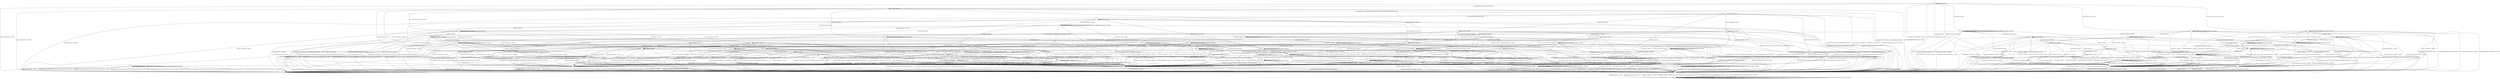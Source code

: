 digraph g {

	s0 [shape="circle" label="s0"];
	s1 [shape="circle" label="s1"];
	s2 [shape="circle" label="s2"];
	s3 [shape="circle" label="s3"];
	s4 [shape="circle" label="s4"];
	s5 [shape="circle" label="s5"];
	s6 [shape="circle" label="s6"];
	s7 [shape="circle" label="s7"];
	s8 [shape="circle" label="s8"];
	s9 [shape="circle" label="s9"];
	s10 [shape="circle" label="s10"];
	s11 [shape="circle" label="s11"];
	s12 [shape="circle" label="s12"];
	s13 [shape="circle" label="s13"];
	s14 [shape="circle" label="s14"];
	s15 [shape="circle" label="s15"];
	s16 [shape="circle" label="s16"];
	s17 [shape="circle" label="s17"];
	s18 [shape="circle" label="s18"];
	s19 [shape="circle" label="s19"];
	s20 [shape="circle" label="s20"];
	s21 [shape="circle" label="s21"];
	s22 [shape="circle" label="s22"];
	s23 [shape="circle" label="s23"];
	s24 [shape="circle" label="s24"];
	s25 [shape="circle" label="s25"];
	s26 [shape="circle" label="s26"];
	s27 [shape="circle" label="s27"];
	s28 [shape="circle" label="s28"];
	s29 [shape="circle" label="s29"];
	s30 [shape="circle" label="s30"];
	s31 [shape="circle" label="s31"];
	s32 [shape="circle" label="s32"];
	s33 [shape="circle" label="s33"];
	s34 [shape="circle" label="s34"];
	s35 [shape="circle" label="s35"];
	s36 [shape="circle" label="s36"];
	s37 [shape="circle" label="s37"];
	s38 [shape="circle" label="s38"];
	s39 [shape="circle" label="s39"];
	s40 [shape="circle" label="s40"];
	s41 [shape="circle" label="s41"];
	s42 [shape="circle" label="s42"];
	s43 [shape="circle" label="s43"];
	s44 [shape="circle" label="s44"];
	s45 [shape="circle" label="s45"];
	s46 [shape="circle" label="s46"];
	s47 [shape="circle" label="s47"];
	s48 [shape="circle" label="s48"];
	s49 [shape="circle" label="s49"];
	s50 [shape="circle" label="s50"];
	s51 [shape="circle" label="s51"];
	s52 [shape="circle" label="s52"];
	s53 [shape="circle" label="s53"];
	s54 [shape="circle" label="s54"];
	s55 [shape="circle" label="s55"];
	s56 [shape="circle" label="s56"];
	s57 [shape="circle" label="s57"];
	s58 [shape="circle" label="s58"];
	s59 [shape="circle" label="s59"];
	s60 [shape="circle" label="s60"];
	s61 [shape="circle" label="s61"];
	s62 [shape="circle" label="s62"];
	s63 [shape="circle" label="s63"];
	s64 [shape="circle" label="s64"];
	s65 [shape="circle" label="s65"];
	s0 -> s1 [label="RSA_CLIENT_HELLO / HELLO_VERIFY_REQUEST"];
	s0 -> s24 [label="RSA_CLIENT_KEY_EXCHANGE / TIMEOUT"];
	s0 -> s12 [label="CHANGE_CIPHER_SPEC / TIMEOUT"];
	s0 -> s20 [label="FINISHED / TIMEOUT"];
	s0 -> s0 [label="APPLICATION / TIMEOUT"];
	s0 -> s13 [label="CERTIFICATE / TIMEOUT"];
	s0 -> s22 [label="EMPTY_CERTIFICATE / TIMEOUT"];
	s0 -> s20 [label="CERTIFICATE_VERIFY / TIMEOUT"];
	s0 -> s3 [label="Alert(WARNING,CLOSE_NOTIFY) / TIMEOUT"];
	s0 -> s3 [label="Alert(FATAL,UNEXPECTED_MESSAGE) / TIMEOUT"];
	s1 -> s2 [label="RSA_CLIENT_HELLO / SERVER_HELLO,CERTIFICATE,CERTIFICATE_REQUEST,SERVER_HELLO_DONE"];
	s1 -> s16 [label="RSA_CLIENT_KEY_EXCHANGE / TIMEOUT"];
	s1 -> s12 [label="CHANGE_CIPHER_SPEC / TIMEOUT"];
	s1 -> s8 [label="FINISHED / TIMEOUT"];
	s1 -> s1 [label="APPLICATION / TIMEOUT"];
	s1 -> s23 [label="CERTIFICATE / TIMEOUT"];
	s1 -> s5 [label="EMPTY_CERTIFICATE / TIMEOUT"];
	s1 -> s8 [label="CERTIFICATE_VERIFY / TIMEOUT"];
	s1 -> s3 [label="Alert(WARNING,CLOSE_NOTIFY) / Alert(WARNING,CLOSE_NOTIFY)"];
	s1 -> s3 [label="Alert(FATAL,UNEXPECTED_MESSAGE) / TIMEOUT"];
	s2 -> s3 [label="RSA_CLIENT_HELLO / Alert(FATAL,UNEXPECTED_MESSAGE)"];
	s2 -> s17 [label="RSA_CLIENT_KEY_EXCHANGE / TIMEOUT"];
	s2 -> s12 [label="CHANGE_CIPHER_SPEC / TIMEOUT"];
	s2 -> s8 [label="FINISHED / TIMEOUT"];
	s2 -> s2 [label="APPLICATION / TIMEOUT"];
	s2 -> s25 [label="CERTIFICATE / TIMEOUT"];
	s2 -> s9 [label="EMPTY_CERTIFICATE / TIMEOUT"];
	s2 -> s8 [label="CERTIFICATE_VERIFY / TIMEOUT"];
	s2 -> s3 [label="Alert(WARNING,CLOSE_NOTIFY) / Alert(WARNING,CLOSE_NOTIFY)"];
	s2 -> s3 [label="Alert(FATAL,UNEXPECTED_MESSAGE) / TIMEOUT"];
	s3 -> s4 [label="RSA_CLIENT_HELLO / TIMEOUT"];
	s3 -> s4 [label="RSA_CLIENT_KEY_EXCHANGE / TIMEOUT"];
	s3 -> s4 [label="CHANGE_CIPHER_SPEC / TIMEOUT"];
	s3 -> s4 [label="FINISHED / TIMEOUT"];
	s3 -> s4 [label="APPLICATION / TIMEOUT"];
	s3 -> s4 [label="CERTIFICATE / TIMEOUT"];
	s3 -> s4 [label="EMPTY_CERTIFICATE / TIMEOUT"];
	s3 -> s4 [label="CERTIFICATE_VERIFY / TIMEOUT"];
	s3 -> s4 [label="Alert(WARNING,CLOSE_NOTIFY) / TIMEOUT"];
	s3 -> s4 [label="Alert(FATAL,UNEXPECTED_MESSAGE) / TIMEOUT"];
	s4 -> s4 [label="RSA_CLIENT_HELLO / SOCKET_CLOSED"];
	s4 -> s4 [label="RSA_CLIENT_KEY_EXCHANGE / SOCKET_CLOSED"];
	s4 -> s4 [label="CHANGE_CIPHER_SPEC / SOCKET_CLOSED"];
	s4 -> s4 [label="FINISHED / SOCKET_CLOSED"];
	s4 -> s4 [label="APPLICATION / SOCKET_CLOSED"];
	s4 -> s4 [label="CERTIFICATE / SOCKET_CLOSED"];
	s4 -> s4 [label="EMPTY_CERTIFICATE / SOCKET_CLOSED"];
	s4 -> s4 [label="CERTIFICATE_VERIFY / SOCKET_CLOSED"];
	s4 -> s4 [label="Alert(WARNING,CLOSE_NOTIFY) / SOCKET_CLOSED"];
	s4 -> s4 [label="Alert(FATAL,UNEXPECTED_MESSAGE) / SOCKET_CLOSED"];
	s5 -> s5 [label="RSA_CLIENT_HELLO / TIMEOUT"];
	s5 -> s34 [label="RSA_CLIENT_KEY_EXCHANGE / TIMEOUT"];
	s5 -> s6 [label="CHANGE_CIPHER_SPEC / TIMEOUT"];
	s5 -> s53 [label="FINISHED / TIMEOUT"];
	s5 -> s5 [label="APPLICATION / TIMEOUT"];
	s5 -> s8 [label="CERTIFICATE / TIMEOUT"];
	s5 -> s8 [label="EMPTY_CERTIFICATE / TIMEOUT"];
	s5 -> s7 [label="CERTIFICATE_VERIFY / TIMEOUT"];
	s5 -> s3 [label="Alert(WARNING,CLOSE_NOTIFY) / Alert(WARNING,CLOSE_NOTIFY)"];
	s5 -> s3 [label="Alert(FATAL,UNEXPECTED_MESSAGE) / TIMEOUT"];
	s6 -> s3 [label="RSA_CLIENT_HELLO / Alert(FATAL,UNEXPECTED_MESSAGE)"];
	s6 -> s3 [label="RSA_CLIENT_KEY_EXCHANGE / Alert(FATAL,UNEXPECTED_MESSAGE)"];
	s6 -> s12 [label="CHANGE_CIPHER_SPEC / TIMEOUT"];
	s6 -> s3 [label="FINISHED / Alert(FATAL,UNEXPECTED_MESSAGE)"];
	s6 -> s6 [label="APPLICATION / TIMEOUT"];
	s6 -> s3 [label="CERTIFICATE / Alert(FATAL,UNEXPECTED_MESSAGE)"];
	s6 -> s3 [label="EMPTY_CERTIFICATE / Alert(FATAL,UNEXPECTED_MESSAGE)"];
	s6 -> s3 [label="CERTIFICATE_VERIFY / Alert(FATAL,UNEXPECTED_MESSAGE)"];
	s6 -> s6 [label="Alert(WARNING,CLOSE_NOTIFY) / TIMEOUT"];
	s6 -> s6 [label="Alert(FATAL,UNEXPECTED_MESSAGE) / TIMEOUT"];
	s7 -> s7 [label="RSA_CLIENT_HELLO / TIMEOUT"];
	s7 -> s33 [label="RSA_CLIENT_KEY_EXCHANGE / TIMEOUT"];
	s7 -> s6 [label="CHANGE_CIPHER_SPEC / TIMEOUT"];
	s7 -> s43 [label="FINISHED / TIMEOUT"];
	s7 -> s7 [label="APPLICATION / TIMEOUT"];
	s7 -> s8 [label="CERTIFICATE / TIMEOUT"];
	s7 -> s8 [label="EMPTY_CERTIFICATE / TIMEOUT"];
	s7 -> s8 [label="CERTIFICATE_VERIFY / TIMEOUT"];
	s7 -> s3 [label="Alert(WARNING,CLOSE_NOTIFY) / Alert(WARNING,CLOSE_NOTIFY)"];
	s7 -> s3 [label="Alert(FATAL,UNEXPECTED_MESSAGE) / TIMEOUT"];
	s8 -> s8 [label="RSA_CLIENT_HELLO / TIMEOUT"];
	s8 -> s8 [label="RSA_CLIENT_KEY_EXCHANGE / TIMEOUT"];
	s8 -> s12 [label="CHANGE_CIPHER_SPEC / TIMEOUT"];
	s8 -> s8 [label="FINISHED / TIMEOUT"];
	s8 -> s8 [label="APPLICATION / TIMEOUT"];
	s8 -> s8 [label="CERTIFICATE / TIMEOUT"];
	s8 -> s8 [label="EMPTY_CERTIFICATE / TIMEOUT"];
	s8 -> s8 [label="CERTIFICATE_VERIFY / TIMEOUT"];
	s8 -> s3 [label="Alert(WARNING,CLOSE_NOTIFY) / Alert(WARNING,CLOSE_NOTIFY)"];
	s8 -> s3 [label="Alert(FATAL,UNEXPECTED_MESSAGE) / TIMEOUT"];
	s9 -> s5 [label="RSA_CLIENT_HELLO / TIMEOUT"];
	s9 -> s54 [label="RSA_CLIENT_KEY_EXCHANGE / TIMEOUT"];
	s9 -> s6 [label="CHANGE_CIPHER_SPEC / TIMEOUT"];
	s9 -> s53 [label="FINISHED / TIMEOUT"];
	s9 -> s9 [label="APPLICATION / TIMEOUT"];
	s9 -> s8 [label="CERTIFICATE / TIMEOUT"];
	s9 -> s8 [label="EMPTY_CERTIFICATE / TIMEOUT"];
	s9 -> s10 [label="CERTIFICATE_VERIFY / TIMEOUT"];
	s9 -> s3 [label="Alert(WARNING,CLOSE_NOTIFY) / Alert(WARNING,CLOSE_NOTIFY)"];
	s9 -> s3 [label="Alert(FATAL,UNEXPECTED_MESSAGE) / TIMEOUT"];
	s10 -> s10 [label="RSA_CLIENT_HELLO / TIMEOUT"];
	s10 -> s41 [label="RSA_CLIENT_KEY_EXCHANGE / TIMEOUT"];
	s10 -> s11 [label="CHANGE_CIPHER_SPEC / TIMEOUT"];
	s10 -> s10 [label="FINISHED / TIMEOUT"];
	s10 -> s10 [label="APPLICATION / TIMEOUT"];
	s10 -> s8 [label="CERTIFICATE / TIMEOUT"];
	s10 -> s8 [label="EMPTY_CERTIFICATE / TIMEOUT"];
	s10 -> s8 [label="CERTIFICATE_VERIFY / TIMEOUT"];
	s10 -> s3 [label="Alert(WARNING,CLOSE_NOTIFY) / Alert(WARNING,CLOSE_NOTIFY)"];
	s10 -> s3 [label="Alert(FATAL,UNEXPECTED_MESSAGE) / TIMEOUT"];
	s11 -> s3 [label="RSA_CLIENT_HELLO / Alert(FATAL,HANDSHAKE_FAILURE)"];
	s11 -> s3 [label="RSA_CLIENT_KEY_EXCHANGE / Alert(FATAL,HANDSHAKE_FAILURE)"];
	s11 -> s12 [label="CHANGE_CIPHER_SPEC / TIMEOUT"];
	s11 -> s3 [label="FINISHED / Alert(FATAL,HANDSHAKE_FAILURE)"];
	s11 -> s11 [label="APPLICATION / TIMEOUT"];
	s11 -> s3 [label="CERTIFICATE / Alert(FATAL,HANDSHAKE_FAILURE)"];
	s11 -> s3 [label="EMPTY_CERTIFICATE / Alert(FATAL,HANDSHAKE_FAILURE)"];
	s11 -> s3 [label="CERTIFICATE_VERIFY / Alert(FATAL,HANDSHAKE_FAILURE)"];
	s11 -> s11 [label="Alert(WARNING,CLOSE_NOTIFY) / TIMEOUT"];
	s11 -> s11 [label="Alert(FATAL,UNEXPECTED_MESSAGE) / TIMEOUT"];
	s12 -> s12 [label="RSA_CLIENT_HELLO / TIMEOUT"];
	s12 -> s12 [label="RSA_CLIENT_KEY_EXCHANGE / TIMEOUT"];
	s12 -> s12 [label="CHANGE_CIPHER_SPEC / TIMEOUT"];
	s12 -> s12 [label="FINISHED / TIMEOUT"];
	s12 -> s12 [label="APPLICATION / TIMEOUT"];
	s12 -> s12 [label="CERTIFICATE / TIMEOUT"];
	s12 -> s12 [label="EMPTY_CERTIFICATE / TIMEOUT"];
	s12 -> s12 [label="CERTIFICATE_VERIFY / TIMEOUT"];
	s12 -> s12 [label="Alert(WARNING,CLOSE_NOTIFY) / TIMEOUT"];
	s12 -> s12 [label="Alert(FATAL,UNEXPECTED_MESSAGE) / TIMEOUT"];
	s13 -> s13 [label="RSA_CLIENT_HELLO / TIMEOUT"];
	s13 -> s13 [label="RSA_CLIENT_KEY_EXCHANGE / TIMEOUT"];
	s13 -> s12 [label="CHANGE_CIPHER_SPEC / TIMEOUT"];
	s13 -> s13 [label="FINISHED / TIMEOUT"];
	s13 -> s13 [label="APPLICATION / TIMEOUT"];
	s13 -> s20 [label="CERTIFICATE / TIMEOUT"];
	s13 -> s20 [label="EMPTY_CERTIFICATE / TIMEOUT"];
	s13 -> s14 [label="CERTIFICATE_VERIFY / TIMEOUT"];
	s13 -> s3 [label="Alert(WARNING,CLOSE_NOTIFY) / TIMEOUT"];
	s13 -> s3 [label="Alert(FATAL,UNEXPECTED_MESSAGE) / TIMEOUT"];
	s14 -> s38 [label="RSA_CLIENT_HELLO / TIMEOUT"];
	s14 -> s37 [label="RSA_CLIENT_KEY_EXCHANGE / TIMEOUT"];
	s14 -> s15 [label="CHANGE_CIPHER_SPEC / TIMEOUT"];
	s14 -> s48 [label="FINISHED / TIMEOUT"];
	s14 -> s14 [label="APPLICATION / TIMEOUT"];
	s14 -> s20 [label="CERTIFICATE / TIMEOUT"];
	s14 -> s20 [label="EMPTY_CERTIFICATE / TIMEOUT"];
	s14 -> s20 [label="CERTIFICATE_VERIFY / TIMEOUT"];
	s14 -> s3 [label="Alert(WARNING,CLOSE_NOTIFY) / TIMEOUT"];
	s14 -> s3 [label="Alert(FATAL,UNEXPECTED_MESSAGE) / TIMEOUT"];
	s15 -> s3 [label="RSA_CLIENT_HELLO / TIMEOUT"];
	s15 -> s3 [label="RSA_CLIENT_KEY_EXCHANGE / TIMEOUT"];
	s15 -> s12 [label="CHANGE_CIPHER_SPEC / TIMEOUT"];
	s15 -> s3 [label="FINISHED / TIMEOUT"];
	s15 -> s15 [label="APPLICATION / TIMEOUT"];
	s15 -> s3 [label="CERTIFICATE / TIMEOUT"];
	s15 -> s3 [label="EMPTY_CERTIFICATE / TIMEOUT"];
	s15 -> s3 [label="CERTIFICATE_VERIFY / TIMEOUT"];
	s15 -> s15 [label="Alert(WARNING,CLOSE_NOTIFY) / TIMEOUT"];
	s15 -> s15 [label="Alert(FATAL,UNEXPECTED_MESSAGE) / TIMEOUT"];
	s16 -> s16 [label="RSA_CLIENT_HELLO / TIMEOUT"];
	s16 -> s8 [label="RSA_CLIENT_KEY_EXCHANGE / TIMEOUT"];
	s16 -> s6 [label="CHANGE_CIPHER_SPEC / TIMEOUT"];
	s16 -> s40 [label="FINISHED / TIMEOUT"];
	s16 -> s16 [label="APPLICATION / TIMEOUT"];
	s16 -> s34 [label="CERTIFICATE / TIMEOUT"];
	s16 -> s34 [label="EMPTY_CERTIFICATE / TIMEOUT"];
	s16 -> s36 [label="CERTIFICATE_VERIFY / TIMEOUT"];
	s16 -> s3 [label="Alert(WARNING,CLOSE_NOTIFY) / Alert(WARNING,CLOSE_NOTIFY)"];
	s16 -> s3 [label="Alert(FATAL,UNEXPECTED_MESSAGE) / TIMEOUT"];
	s17 -> s16 [label="RSA_CLIENT_HELLO / TIMEOUT"];
	s17 -> s8 [label="RSA_CLIENT_KEY_EXCHANGE / TIMEOUT"];
	s17 -> s18 [label="CHANGE_CIPHER_SPEC / TIMEOUT"];
	s17 -> s40 [label="FINISHED / TIMEOUT"];
	s17 -> s17 [label="APPLICATION / TIMEOUT"];
	s17 -> s50 [label="CERTIFICATE / TIMEOUT"];
	s17 -> s54 [label="EMPTY_CERTIFICATE / TIMEOUT"];
	s17 -> s21 [label="CERTIFICATE_VERIFY / TIMEOUT"];
	s17 -> s3 [label="Alert(WARNING,CLOSE_NOTIFY) / Alert(WARNING,CLOSE_NOTIFY)"];
	s17 -> s3 [label="Alert(FATAL,UNEXPECTED_MESSAGE) / TIMEOUT"];
	s18 -> s16 [label="RSA_CLIENT_HELLO / TIMEOUT"];
	s18 -> s8 [label="RSA_CLIENT_KEY_EXCHANGE / TIMEOUT"];
	s18 -> s12 [label="CHANGE_CIPHER_SPEC / TIMEOUT"];
	s18 -> s19 [label="FINISHED / CHANGE_CIPHER_SPEC,FINISHED,CHANGE_CIPHER_SPEC,FINISHED"];
	s18 -> s18 [label="APPLICATION / TIMEOUT"];
	s18 -> s59 [label="CERTIFICATE / TIMEOUT"];
	s18 -> s30 [label="EMPTY_CERTIFICATE / TIMEOUT"];
	s18 -> s21 [label="CERTIFICATE_VERIFY / TIMEOUT"];
	s18 -> s18 [label="Alert(WARNING,CLOSE_NOTIFY) / TIMEOUT"];
	s18 -> s18 [label="Alert(FATAL,UNEXPECTED_MESSAGE) / TIMEOUT"];
	s19 -> s19 [label="RSA_CLIENT_HELLO / TIMEOUT"];
	s19 -> s19 [label="RSA_CLIENT_KEY_EXCHANGE / TIMEOUT"];
	s19 -> s12 [label="CHANGE_CIPHER_SPEC / TIMEOUT"];
	s19 -> s19 [label="FINISHED / TIMEOUT"];
	s19 -> s3 [label="APPLICATION / APPLICATION"];
	s19 -> s19 [label="CERTIFICATE / TIMEOUT"];
	s19 -> s19 [label="EMPTY_CERTIFICATE / TIMEOUT"];
	s19 -> s19 [label="CERTIFICATE_VERIFY / TIMEOUT"];
	s19 -> s3 [label="Alert(WARNING,CLOSE_NOTIFY) / TIMEOUT"];
	s19 -> s3 [label="Alert(FATAL,UNEXPECTED_MESSAGE) / TIMEOUT"];
	s20 -> s20 [label="RSA_CLIENT_HELLO / TIMEOUT"];
	s20 -> s20 [label="RSA_CLIENT_KEY_EXCHANGE / TIMEOUT"];
	s20 -> s12 [label="CHANGE_CIPHER_SPEC / TIMEOUT"];
	s20 -> s20 [label="FINISHED / TIMEOUT"];
	s20 -> s20 [label="APPLICATION / TIMEOUT"];
	s20 -> s20 [label="CERTIFICATE / TIMEOUT"];
	s20 -> s20 [label="EMPTY_CERTIFICATE / TIMEOUT"];
	s20 -> s20 [label="CERTIFICATE_VERIFY / TIMEOUT"];
	s20 -> s3 [label="Alert(WARNING,CLOSE_NOTIFY) / TIMEOUT"];
	s20 -> s3 [label="Alert(FATAL,UNEXPECTED_MESSAGE) / TIMEOUT"];
	s21 -> s21 [label="RSA_CLIENT_HELLO / TIMEOUT"];
	s21 -> s8 [label="RSA_CLIENT_KEY_EXCHANGE / TIMEOUT"];
	s21 -> s11 [label="CHANGE_CIPHER_SPEC / TIMEOUT"];
	s21 -> s39 [label="FINISHED / TIMEOUT"];
	s21 -> s21 [label="APPLICATION / TIMEOUT"];
	s21 -> s41 [label="CERTIFICATE / TIMEOUT"];
	s21 -> s41 [label="EMPTY_CERTIFICATE / TIMEOUT"];
	s21 -> s8 [label="CERTIFICATE_VERIFY / TIMEOUT"];
	s21 -> s3 [label="Alert(WARNING,CLOSE_NOTIFY) / Alert(WARNING,CLOSE_NOTIFY)"];
	s21 -> s3 [label="Alert(FATAL,UNEXPECTED_MESSAGE) / TIMEOUT"];
	s22 -> s22 [label="RSA_CLIENT_HELLO / TIMEOUT"];
	s22 -> s29 [label="RSA_CLIENT_KEY_EXCHANGE / TIMEOUT"];
	s22 -> s15 [label="CHANGE_CIPHER_SPEC / TIMEOUT"];
	s22 -> s44 [label="FINISHED / TIMEOUT"];
	s22 -> s22 [label="APPLICATION / TIMEOUT"];
	s22 -> s20 [label="CERTIFICATE / TIMEOUT"];
	s22 -> s20 [label="EMPTY_CERTIFICATE / TIMEOUT"];
	s22 -> s14 [label="CERTIFICATE_VERIFY / TIMEOUT"];
	s22 -> s3 [label="Alert(WARNING,CLOSE_NOTIFY) / TIMEOUT"];
	s22 -> s3 [label="Alert(FATAL,UNEXPECTED_MESSAGE) / TIMEOUT"];
	s23 -> s23 [label="RSA_CLIENT_HELLO / TIMEOUT"];
	s23 -> s28 [label="RSA_CLIENT_KEY_EXCHANGE / TIMEOUT"];
	s23 -> s12 [label="CHANGE_CIPHER_SPEC / TIMEOUT"];
	s23 -> s55 [label="FINISHED / TIMEOUT"];
	s23 -> s23 [label="APPLICATION / TIMEOUT"];
	s23 -> s8 [label="CERTIFICATE / TIMEOUT"];
	s23 -> s8 [label="EMPTY_CERTIFICATE / TIMEOUT"];
	s23 -> s7 [label="CERTIFICATE_VERIFY / TIMEOUT"];
	s23 -> s3 [label="Alert(WARNING,CLOSE_NOTIFY) / Alert(WARNING,CLOSE_NOTIFY)"];
	s23 -> s3 [label="Alert(FATAL,UNEXPECTED_MESSAGE) / TIMEOUT"];
	s24 -> s24 [label="RSA_CLIENT_HELLO / TIMEOUT"];
	s24 -> s20 [label="RSA_CLIENT_KEY_EXCHANGE / TIMEOUT"];
	s24 -> s15 [label="CHANGE_CIPHER_SPEC / TIMEOUT"];
	s24 -> s42 [label="FINISHED / TIMEOUT"];
	s24 -> s24 [label="APPLICATION / TIMEOUT"];
	s24 -> s29 [label="CERTIFICATE / TIMEOUT"];
	s24 -> s29 [label="EMPTY_CERTIFICATE / TIMEOUT"];
	s24 -> s27 [label="CERTIFICATE_VERIFY / TIMEOUT"];
	s24 -> s3 [label="Alert(WARNING,CLOSE_NOTIFY) / TIMEOUT"];
	s24 -> s3 [label="Alert(FATAL,UNEXPECTED_MESSAGE) / TIMEOUT"];
	s25 -> s23 [label="RSA_CLIENT_HELLO / TIMEOUT"];
	s25 -> s26 [label="RSA_CLIENT_KEY_EXCHANGE / TIMEOUT"];
	s25 -> s12 [label="CHANGE_CIPHER_SPEC / TIMEOUT"];
	s25 -> s55 [label="FINISHED / TIMEOUT"];
	s25 -> s25 [label="APPLICATION / TIMEOUT"];
	s25 -> s8 [label="CERTIFICATE / TIMEOUT"];
	s25 -> s8 [label="EMPTY_CERTIFICATE / TIMEOUT"];
	s25 -> s45 [label="CERTIFICATE_VERIFY / TIMEOUT"];
	s25 -> s3 [label="Alert(WARNING,CLOSE_NOTIFY) / Alert(WARNING,CLOSE_NOTIFY)"];
	s25 -> s3 [label="Alert(FATAL,UNEXPECTED_MESSAGE) / TIMEOUT"];
	s26 -> s28 [label="RSA_CLIENT_HELLO / TIMEOUT"];
	s26 -> s8 [label="RSA_CLIENT_KEY_EXCHANGE / TIMEOUT"];
	s26 -> s12 [label="CHANGE_CIPHER_SPEC / TIMEOUT"];
	s26 -> s52 [label="FINISHED / TIMEOUT"];
	s26 -> s26 [label="APPLICATION / TIMEOUT"];
	s26 -> s8 [label="CERTIFICATE / TIMEOUT"];
	s26 -> s8 [label="EMPTY_CERTIFICATE / TIMEOUT"];
	s26 -> s46 [label="CERTIFICATE_VERIFY / TIMEOUT"];
	s26 -> s3 [label="Alert(WARNING,CLOSE_NOTIFY) / Alert(WARNING,CLOSE_NOTIFY)"];
	s26 -> s3 [label="Alert(FATAL,UNEXPECTED_MESSAGE) / TIMEOUT"];
	s27 -> s27 [label="RSA_CLIENT_HELLO / TIMEOUT"];
	s27 -> s20 [label="RSA_CLIENT_KEY_EXCHANGE / TIMEOUT"];
	s27 -> s15 [label="CHANGE_CIPHER_SPEC / TIMEOUT"];
	s27 -> s35 [label="FINISHED / TIMEOUT"];
	s27 -> s27 [label="APPLICATION / TIMEOUT"];
	s27 -> s37 [label="CERTIFICATE / TIMEOUT"];
	s27 -> s37 [label="EMPTY_CERTIFICATE / TIMEOUT"];
	s27 -> s20 [label="CERTIFICATE_VERIFY / TIMEOUT"];
	s27 -> s3 [label="Alert(WARNING,CLOSE_NOTIFY) / TIMEOUT"];
	s27 -> s3 [label="Alert(FATAL,UNEXPECTED_MESSAGE) / TIMEOUT"];
	s28 -> s28 [label="RSA_CLIENT_HELLO / TIMEOUT"];
	s28 -> s8 [label="RSA_CLIENT_KEY_EXCHANGE / TIMEOUT"];
	s28 -> s12 [label="CHANGE_CIPHER_SPEC / TIMEOUT"];
	s28 -> s52 [label="FINISHED / TIMEOUT"];
	s28 -> s28 [label="APPLICATION / TIMEOUT"];
	s28 -> s8 [label="CERTIFICATE / TIMEOUT"];
	s28 -> s8 [label="EMPTY_CERTIFICATE / TIMEOUT"];
	s28 -> s33 [label="CERTIFICATE_VERIFY / TIMEOUT"];
	s28 -> s3 [label="Alert(WARNING,CLOSE_NOTIFY) / Alert(WARNING,CLOSE_NOTIFY)"];
	s28 -> s3 [label="Alert(FATAL,UNEXPECTED_MESSAGE) / TIMEOUT"];
	s29 -> s29 [label="RSA_CLIENT_HELLO / TIMEOUT"];
	s29 -> s20 [label="RSA_CLIENT_KEY_EXCHANGE / TIMEOUT"];
	s29 -> s15 [label="CHANGE_CIPHER_SPEC / TIMEOUT"];
	s29 -> s29 [label="FINISHED / TIMEOUT"];
	s29 -> s29 [label="APPLICATION / TIMEOUT"];
	s29 -> s20 [label="CERTIFICATE / TIMEOUT"];
	s29 -> s20 [label="EMPTY_CERTIFICATE / TIMEOUT"];
	s29 -> s37 [label="CERTIFICATE_VERIFY / TIMEOUT"];
	s29 -> s3 [label="Alert(WARNING,CLOSE_NOTIFY) / TIMEOUT"];
	s29 -> s3 [label="Alert(FATAL,UNEXPECTED_MESSAGE) / TIMEOUT"];
	s30 -> s60 [label="RSA_CLIENT_HELLO / TIMEOUT"];
	s30 -> s8 [label="RSA_CLIENT_KEY_EXCHANGE / TIMEOUT"];
	s30 -> s6 [label="CHANGE_CIPHER_SPEC / TIMEOUT"];
	s30 -> s31 [label="FINISHED / TIMEOUT"];
	s30 -> s8 [label="APPLICATION / TIMEOUT"];
	s30 -> s8 [label="CERTIFICATE / TIMEOUT"];
	s30 -> s8 [label="EMPTY_CERTIFICATE / TIMEOUT"];
	s30 -> s41 [label="CERTIFICATE_VERIFY / TIMEOUT"];
	s30 -> s3 [label="Alert(WARNING,CLOSE_NOTIFY) / Alert(WARNING,CLOSE_NOTIFY)"];
	s30 -> s3 [label="Alert(FATAL,UNEXPECTED_MESSAGE) / TIMEOUT"];
	s31 -> s31 [label="RSA_CLIENT_HELLO / TIMEOUT"];
	s31 -> s8 [label="RSA_CLIENT_KEY_EXCHANGE / TIMEOUT"];
	s31 -> s32 [label="CHANGE_CIPHER_SPEC / TIMEOUT"];
	s31 -> s8 [label="FINISHED / TIMEOUT"];
	s31 -> s8 [label="APPLICATION / TIMEOUT"];
	s31 -> s8 [label="CERTIFICATE / TIMEOUT"];
	s31 -> s8 [label="EMPTY_CERTIFICATE / TIMEOUT"];
	s31 -> s31 [label="CERTIFICATE_VERIFY / TIMEOUT"];
	s31 -> s3 [label="Alert(WARNING,CLOSE_NOTIFY) / Alert(WARNING,CLOSE_NOTIFY)"];
	s31 -> s3 [label="Alert(FATAL,UNEXPECTED_MESSAGE) / TIMEOUT"];
	s32 -> s12 [label="RSA_CLIENT_HELLO / CHANGE_CIPHER_SPEC,FINISHED,CHANGE_CIPHER_SPEC,FINISHED"];
	s32 -> s12 [label="RSA_CLIENT_KEY_EXCHANGE / CHANGE_CIPHER_SPEC,UNKNOWN_MESSAGE,CHANGE_CIPHER_SPEC,UNKNOWN_MESSAGE"];
	s32 -> s12 [label="CHANGE_CIPHER_SPEC / TIMEOUT"];
	s32 -> s12 [label="FINISHED / CHANGE_CIPHER_SPEC,FINISHED,CHANGE_CIPHER_SPEC,FINISHED"];
	s32 -> s32 [label="APPLICATION / TIMEOUT"];
	s32 -> s12 [label="CERTIFICATE / CHANGE_CIPHER_SPEC,FINISHED,CHANGE_CIPHER_SPEC,FINISHED"];
	s32 -> s12 [label="EMPTY_CERTIFICATE / CHANGE_CIPHER_SPEC,FINISHED,CHANGE_CIPHER_SPEC,FINISHED"];
	s32 -> s12 [label="CERTIFICATE_VERIFY / CHANGE_CIPHER_SPEC,FINISHED,CHANGE_CIPHER_SPEC,FINISHED"];
	s32 -> s32 [label="Alert(WARNING,CLOSE_NOTIFY) / TIMEOUT"];
	s32 -> s32 [label="Alert(FATAL,UNEXPECTED_MESSAGE) / TIMEOUT"];
	s33 -> s49 [label="RSA_CLIENT_HELLO / TIMEOUT"];
	s33 -> s8 [label="RSA_CLIENT_KEY_EXCHANGE / TIMEOUT"];
	s33 -> s6 [label="CHANGE_CIPHER_SPEC / TIMEOUT"];
	s33 -> s62 [label="FINISHED / TIMEOUT"];
	s33 -> s33 [label="APPLICATION / TIMEOUT"];
	s33 -> s8 [label="CERTIFICATE / TIMEOUT"];
	s33 -> s8 [label="EMPTY_CERTIFICATE / TIMEOUT"];
	s33 -> s8 [label="CERTIFICATE_VERIFY / TIMEOUT"];
	s33 -> s3 [label="Alert(WARNING,CLOSE_NOTIFY) / Alert(WARNING,CLOSE_NOTIFY)"];
	s33 -> s3 [label="Alert(FATAL,UNEXPECTED_MESSAGE) / TIMEOUT"];
	s34 -> s61 [label="RSA_CLIENT_HELLO / TIMEOUT"];
	s34 -> s8 [label="RSA_CLIENT_KEY_EXCHANGE / TIMEOUT"];
	s34 -> s6 [label="CHANGE_CIPHER_SPEC / TIMEOUT"];
	s34 -> s58 [label="FINISHED / TIMEOUT"];
	s34 -> s34 [label="APPLICATION / TIMEOUT"];
	s34 -> s8 [label="CERTIFICATE / TIMEOUT"];
	s34 -> s8 [label="EMPTY_CERTIFICATE / TIMEOUT"];
	s34 -> s33 [label="CERTIFICATE_VERIFY / TIMEOUT"];
	s34 -> s3 [label="Alert(WARNING,CLOSE_NOTIFY) / Alert(WARNING,CLOSE_NOTIFY)"];
	s34 -> s3 [label="Alert(FATAL,UNEXPECTED_MESSAGE) / TIMEOUT"];
	s35 -> s64 [label="RSA_CLIENT_HELLO / TIMEOUT"];
	s35 -> s20 [label="RSA_CLIENT_KEY_EXCHANGE / TIMEOUT"];
	s35 -> s15 [label="CHANGE_CIPHER_SPEC / TIMEOUT"];
	s35 -> s20 [label="FINISHED / TIMEOUT"];
	s35 -> s35 [label="APPLICATION / TIMEOUT"];
	s35 -> s35 [label="CERTIFICATE / TIMEOUT"];
	s35 -> s35 [label="EMPTY_CERTIFICATE / TIMEOUT"];
	s35 -> s20 [label="CERTIFICATE_VERIFY / TIMEOUT"];
	s35 -> s3 [label="Alert(WARNING,CLOSE_NOTIFY) / TIMEOUT"];
	s35 -> s3 [label="Alert(FATAL,UNEXPECTED_MESSAGE) / TIMEOUT"];
	s36 -> s36 [label="RSA_CLIENT_HELLO / TIMEOUT"];
	s36 -> s8 [label="RSA_CLIENT_KEY_EXCHANGE / TIMEOUT"];
	s36 -> s6 [label="CHANGE_CIPHER_SPEC / TIMEOUT"];
	s36 -> s36 [label="FINISHED / TIMEOUT"];
	s36 -> s36 [label="APPLICATION / TIMEOUT"];
	s36 -> s33 [label="CERTIFICATE / TIMEOUT"];
	s36 -> s33 [label="EMPTY_CERTIFICATE / TIMEOUT"];
	s36 -> s8 [label="CERTIFICATE_VERIFY / TIMEOUT"];
	s36 -> s3 [label="Alert(WARNING,CLOSE_NOTIFY) / Alert(WARNING,CLOSE_NOTIFY)"];
	s36 -> s3 [label="Alert(FATAL,UNEXPECTED_MESSAGE) / TIMEOUT"];
	s37 -> s37 [label="RSA_CLIENT_HELLO / TIMEOUT"];
	s37 -> s20 [label="RSA_CLIENT_KEY_EXCHANGE / TIMEOUT"];
	s37 -> s15 [label="CHANGE_CIPHER_SPEC / TIMEOUT"];
	s37 -> s35 [label="FINISHED / TIMEOUT"];
	s37 -> s37 [label="APPLICATION / TIMEOUT"];
	s37 -> s20 [label="CERTIFICATE / TIMEOUT"];
	s37 -> s20 [label="EMPTY_CERTIFICATE / TIMEOUT"];
	s37 -> s20 [label="CERTIFICATE_VERIFY / TIMEOUT"];
	s37 -> s3 [label="Alert(WARNING,CLOSE_NOTIFY) / TIMEOUT"];
	s37 -> s3 [label="Alert(FATAL,UNEXPECTED_MESSAGE) / TIMEOUT"];
	s38 -> s20 [label="RSA_CLIENT_HELLO / TIMEOUT"];
	s38 -> s37 [label="RSA_CLIENT_KEY_EXCHANGE / TIMEOUT"];
	s38 -> s15 [label="CHANGE_CIPHER_SPEC / TIMEOUT"];
	s38 -> s56 [label="FINISHED / TIMEOUT"];
	s38 -> s38 [label="APPLICATION / TIMEOUT"];
	s38 -> s20 [label="CERTIFICATE / TIMEOUT"];
	s38 -> s20 [label="EMPTY_CERTIFICATE / TIMEOUT"];
	s38 -> s20 [label="CERTIFICATE_VERIFY / TIMEOUT"];
	s38 -> s3 [label="Alert(WARNING,CLOSE_NOTIFY) / TIMEOUT"];
	s38 -> s3 [label="Alert(FATAL,UNEXPECTED_MESSAGE) / TIMEOUT"];
	s39 -> s39 [label="RSA_CLIENT_HELLO / TIMEOUT"];
	s39 -> s8 [label="RSA_CLIENT_KEY_EXCHANGE / TIMEOUT"];
	s39 -> s11 [label="CHANGE_CIPHER_SPEC / TIMEOUT"];
	s39 -> s8 [label="FINISHED / TIMEOUT"];
	s39 -> s39 [label="APPLICATION / TIMEOUT"];
	s39 -> s47 [label="CERTIFICATE / TIMEOUT"];
	s39 -> s47 [label="EMPTY_CERTIFICATE / TIMEOUT"];
	s39 -> s8 [label="CERTIFICATE_VERIFY / TIMEOUT"];
	s39 -> s3 [label="Alert(WARNING,CLOSE_NOTIFY) / Alert(WARNING,CLOSE_NOTIFY)"];
	s39 -> s3 [label="Alert(FATAL,UNEXPECTED_MESSAGE) / TIMEOUT"];
	s40 -> s40 [label="RSA_CLIENT_HELLO / TIMEOUT"];
	s40 -> s8 [label="RSA_CLIENT_KEY_EXCHANGE / TIMEOUT"];
	s40 -> s6 [label="CHANGE_CIPHER_SPEC / TIMEOUT"];
	s40 -> s8 [label="FINISHED / TIMEOUT"];
	s40 -> s40 [label="APPLICATION / TIMEOUT"];
	s40 -> s58 [label="CERTIFICATE / TIMEOUT"];
	s40 -> s58 [label="EMPTY_CERTIFICATE / TIMEOUT"];
	s40 -> s36 [label="CERTIFICATE_VERIFY / TIMEOUT"];
	s40 -> s3 [label="Alert(WARNING,CLOSE_NOTIFY) / Alert(WARNING,CLOSE_NOTIFY)"];
	s40 -> s3 [label="Alert(FATAL,UNEXPECTED_MESSAGE) / TIMEOUT"];
	s41 -> s41 [label="RSA_CLIENT_HELLO / TIMEOUT"];
	s41 -> s8 [label="RSA_CLIENT_KEY_EXCHANGE / TIMEOUT"];
	s41 -> s11 [label="CHANGE_CIPHER_SPEC / TIMEOUT"];
	s41 -> s47 [label="FINISHED / TIMEOUT"];
	s41 -> s41 [label="APPLICATION / TIMEOUT"];
	s41 -> s8 [label="CERTIFICATE / TIMEOUT"];
	s41 -> s8 [label="EMPTY_CERTIFICATE / TIMEOUT"];
	s41 -> s8 [label="CERTIFICATE_VERIFY / TIMEOUT"];
	s41 -> s3 [label="Alert(WARNING,CLOSE_NOTIFY) / Alert(WARNING,CLOSE_NOTIFY)"];
	s41 -> s3 [label="Alert(FATAL,UNEXPECTED_MESSAGE) / TIMEOUT"];
	s42 -> s42 [label="RSA_CLIENT_HELLO / TIMEOUT"];
	s42 -> s20 [label="RSA_CLIENT_KEY_EXCHANGE / TIMEOUT"];
	s42 -> s15 [label="CHANGE_CIPHER_SPEC / TIMEOUT"];
	s42 -> s20 [label="FINISHED / TIMEOUT"];
	s42 -> s42 [label="APPLICATION / TIMEOUT"];
	s42 -> s29 [label="CERTIFICATE / TIMEOUT"];
	s42 -> s29 [label="EMPTY_CERTIFICATE / TIMEOUT"];
	s42 -> s35 [label="CERTIFICATE_VERIFY / TIMEOUT"];
	s42 -> s3 [label="Alert(WARNING,CLOSE_NOTIFY) / TIMEOUT"];
	s42 -> s3 [label="Alert(FATAL,UNEXPECTED_MESSAGE) / TIMEOUT"];
	s43 -> s43 [label="RSA_CLIENT_HELLO / TIMEOUT"];
	s43 -> s62 [label="RSA_CLIENT_KEY_EXCHANGE / TIMEOUT"];
	s43 -> s6 [label="CHANGE_CIPHER_SPEC / TIMEOUT"];
	s43 -> s8 [label="FINISHED / TIMEOUT"];
	s43 -> s43 [label="APPLICATION / TIMEOUT"];
	s43 -> s8 [label="CERTIFICATE / TIMEOUT"];
	s43 -> s8 [label="EMPTY_CERTIFICATE / TIMEOUT"];
	s43 -> s8 [label="CERTIFICATE_VERIFY / TIMEOUT"];
	s43 -> s3 [label="Alert(WARNING,CLOSE_NOTIFY) / Alert(WARNING,CLOSE_NOTIFY)"];
	s43 -> s3 [label="Alert(FATAL,UNEXPECTED_MESSAGE) / TIMEOUT"];
	s44 -> s44 [label="RSA_CLIENT_HELLO / TIMEOUT"];
	s44 -> s29 [label="RSA_CLIENT_KEY_EXCHANGE / TIMEOUT"];
	s44 -> s15 [label="CHANGE_CIPHER_SPEC / TIMEOUT"];
	s44 -> s20 [label="FINISHED / TIMEOUT"];
	s44 -> s44 [label="APPLICATION / TIMEOUT"];
	s44 -> s20 [label="CERTIFICATE / TIMEOUT"];
	s44 -> s20 [label="EMPTY_CERTIFICATE / TIMEOUT"];
	s44 -> s48 [label="CERTIFICATE_VERIFY / TIMEOUT"];
	s44 -> s3 [label="Alert(WARNING,CLOSE_NOTIFY) / TIMEOUT"];
	s44 -> s3 [label="Alert(FATAL,UNEXPECTED_MESSAGE) / TIMEOUT"];
	s45 -> s7 [label="RSA_CLIENT_HELLO / TIMEOUT"];
	s45 -> s46 [label="RSA_CLIENT_KEY_EXCHANGE / TIMEOUT"];
	s45 -> s6 [label="CHANGE_CIPHER_SPEC / TIMEOUT"];
	s45 -> s43 [label="FINISHED / TIMEOUT"];
	s45 -> s45 [label="APPLICATION / TIMEOUT"];
	s45 -> s8 [label="CERTIFICATE / TIMEOUT"];
	s45 -> s8 [label="EMPTY_CERTIFICATE / TIMEOUT"];
	s45 -> s8 [label="CERTIFICATE_VERIFY / TIMEOUT"];
	s45 -> s3 [label="Alert(WARNING,CLOSE_NOTIFY) / Alert(WARNING,CLOSE_NOTIFY)"];
	s45 -> s3 [label="Alert(FATAL,UNEXPECTED_MESSAGE) / TIMEOUT"];
	s46 -> s49 [label="RSA_CLIENT_HELLO / TIMEOUT"];
	s46 -> s8 [label="RSA_CLIENT_KEY_EXCHANGE / TIMEOUT"];
	s46 -> s51 [label="CHANGE_CIPHER_SPEC / TIMEOUT"];
	s46 -> s62 [label="FINISHED / TIMEOUT"];
	s46 -> s46 [label="APPLICATION / TIMEOUT"];
	s46 -> s8 [label="CERTIFICATE / TIMEOUT"];
	s46 -> s8 [label="EMPTY_CERTIFICATE / TIMEOUT"];
	s46 -> s8 [label="CERTIFICATE_VERIFY / TIMEOUT"];
	s46 -> s3 [label="Alert(WARNING,CLOSE_NOTIFY) / Alert(WARNING,CLOSE_NOTIFY)"];
	s46 -> s3 [label="Alert(FATAL,UNEXPECTED_MESSAGE) / TIMEOUT"];
	s47 -> s47 [label="RSA_CLIENT_HELLO / TIMEOUT"];
	s47 -> s8 [label="RSA_CLIENT_KEY_EXCHANGE / TIMEOUT"];
	s47 -> s11 [label="CHANGE_CIPHER_SPEC / TIMEOUT"];
	s47 -> s8 [label="FINISHED / TIMEOUT"];
	s47 -> s47 [label="APPLICATION / TIMEOUT"];
	s47 -> s8 [label="CERTIFICATE / TIMEOUT"];
	s47 -> s8 [label="EMPTY_CERTIFICATE / TIMEOUT"];
	s47 -> s8 [label="CERTIFICATE_VERIFY / TIMEOUT"];
	s47 -> s3 [label="Alert(WARNING,CLOSE_NOTIFY) / Alert(WARNING,CLOSE_NOTIFY)"];
	s47 -> s3 [label="Alert(FATAL,UNEXPECTED_MESSAGE) / TIMEOUT"];
	s48 -> s56 [label="RSA_CLIENT_HELLO / TIMEOUT"];
	s48 -> s35 [label="RSA_CLIENT_KEY_EXCHANGE / TIMEOUT"];
	s48 -> s15 [label="CHANGE_CIPHER_SPEC / TIMEOUT"];
	s48 -> s20 [label="FINISHED / TIMEOUT"];
	s48 -> s48 [label="APPLICATION / TIMEOUT"];
	s48 -> s20 [label="CERTIFICATE / TIMEOUT"];
	s48 -> s20 [label="EMPTY_CERTIFICATE / TIMEOUT"];
	s48 -> s20 [label="CERTIFICATE_VERIFY / TIMEOUT"];
	s48 -> s3 [label="Alert(WARNING,CLOSE_NOTIFY) / TIMEOUT"];
	s48 -> s3 [label="Alert(FATAL,UNEXPECTED_MESSAGE) / TIMEOUT"];
	s49 -> s8 [label="RSA_CLIENT_HELLO / TIMEOUT"];
	s49 -> s8 [label="RSA_CLIENT_KEY_EXCHANGE / TIMEOUT"];
	s49 -> s6 [label="CHANGE_CIPHER_SPEC / TIMEOUT"];
	s49 -> s57 [label="FINISHED / TIMEOUT"];
	s49 -> s49 [label="APPLICATION / TIMEOUT"];
	s49 -> s8 [label="CERTIFICATE / TIMEOUT"];
	s49 -> s8 [label="EMPTY_CERTIFICATE / TIMEOUT"];
	s49 -> s8 [label="CERTIFICATE_VERIFY / TIMEOUT"];
	s49 -> s3 [label="Alert(WARNING,CLOSE_NOTIFY) / Alert(WARNING,CLOSE_NOTIFY)"];
	s49 -> s3 [label="Alert(FATAL,UNEXPECTED_MESSAGE) / TIMEOUT"];
	s50 -> s61 [label="RSA_CLIENT_HELLO / TIMEOUT"];
	s50 -> s8 [label="RSA_CLIENT_KEY_EXCHANGE / TIMEOUT"];
	s50 -> s51 [label="CHANGE_CIPHER_SPEC / TIMEOUT"];
	s50 -> s58 [label="FINISHED / TIMEOUT"];
	s50 -> s50 [label="APPLICATION / TIMEOUT"];
	s50 -> s8 [label="CERTIFICATE / TIMEOUT"];
	s50 -> s8 [label="EMPTY_CERTIFICATE / TIMEOUT"];
	s50 -> s46 [label="CERTIFICATE_VERIFY / TIMEOUT"];
	s50 -> s3 [label="Alert(WARNING,CLOSE_NOTIFY) / Alert(WARNING,CLOSE_NOTIFY)"];
	s50 -> s3 [label="Alert(FATAL,UNEXPECTED_MESSAGE) / TIMEOUT"];
	s51 -> s8 [label="RSA_CLIENT_HELLO / TIMEOUT"];
	s51 -> s8 [label="RSA_CLIENT_KEY_EXCHANGE / TIMEOUT"];
	s51 -> s12 [label="CHANGE_CIPHER_SPEC / TIMEOUT"];
	s51 -> s19 [label="FINISHED / CHANGE_CIPHER_SPEC,FINISHED,CHANGE_CIPHER_SPEC,FINISHED"];
	s51 -> s51 [label="APPLICATION / TIMEOUT"];
	s51 -> s8 [label="CERTIFICATE / TIMEOUT"];
	s51 -> s8 [label="EMPTY_CERTIFICATE / TIMEOUT"];
	s51 -> s8 [label="CERTIFICATE_VERIFY / TIMEOUT"];
	s51 -> s51 [label="Alert(WARNING,CLOSE_NOTIFY) / TIMEOUT"];
	s51 -> s51 [label="Alert(FATAL,UNEXPECTED_MESSAGE) / TIMEOUT"];
	s52 -> s52 [label="RSA_CLIENT_HELLO / TIMEOUT"];
	s52 -> s8 [label="RSA_CLIENT_KEY_EXCHANGE / TIMEOUT"];
	s52 -> s12 [label="CHANGE_CIPHER_SPEC / TIMEOUT"];
	s52 -> s8 [label="FINISHED / TIMEOUT"];
	s52 -> s52 [label="APPLICATION / TIMEOUT"];
	s52 -> s8 [label="CERTIFICATE / TIMEOUT"];
	s52 -> s8 [label="EMPTY_CERTIFICATE / TIMEOUT"];
	s52 -> s62 [label="CERTIFICATE_VERIFY / TIMEOUT"];
	s52 -> s3 [label="Alert(WARNING,CLOSE_NOTIFY) / Alert(WARNING,CLOSE_NOTIFY)"];
	s52 -> s3 [label="Alert(FATAL,UNEXPECTED_MESSAGE) / TIMEOUT"];
	s53 -> s53 [label="RSA_CLIENT_HELLO / TIMEOUT"];
	s53 -> s58 [label="RSA_CLIENT_KEY_EXCHANGE / TIMEOUT"];
	s53 -> s6 [label="CHANGE_CIPHER_SPEC / TIMEOUT"];
	s53 -> s8 [label="FINISHED / TIMEOUT"];
	s53 -> s53 [label="APPLICATION / TIMEOUT"];
	s53 -> s8 [label="CERTIFICATE / TIMEOUT"];
	s53 -> s8 [label="EMPTY_CERTIFICATE / TIMEOUT"];
	s53 -> s43 [label="CERTIFICATE_VERIFY / TIMEOUT"];
	s53 -> s3 [label="Alert(WARNING,CLOSE_NOTIFY) / Alert(WARNING,CLOSE_NOTIFY)"];
	s53 -> s3 [label="Alert(FATAL,UNEXPECTED_MESSAGE) / TIMEOUT"];
	s54 -> s61 [label="RSA_CLIENT_HELLO / TIMEOUT"];
	s54 -> s8 [label="RSA_CLIENT_KEY_EXCHANGE / TIMEOUT"];
	s54 -> s51 [label="CHANGE_CIPHER_SPEC / TIMEOUT"];
	s54 -> s58 [label="FINISHED / TIMEOUT"];
	s54 -> s54 [label="APPLICATION / TIMEOUT"];
	s54 -> s8 [label="CERTIFICATE / TIMEOUT"];
	s54 -> s8 [label="EMPTY_CERTIFICATE / TIMEOUT"];
	s54 -> s41 [label="CERTIFICATE_VERIFY / TIMEOUT"];
	s54 -> s3 [label="Alert(WARNING,CLOSE_NOTIFY) / Alert(WARNING,CLOSE_NOTIFY)"];
	s54 -> s3 [label="Alert(FATAL,UNEXPECTED_MESSAGE) / TIMEOUT"];
	s55 -> s55 [label="RSA_CLIENT_HELLO / TIMEOUT"];
	s55 -> s52 [label="RSA_CLIENT_KEY_EXCHANGE / TIMEOUT"];
	s55 -> s12 [label="CHANGE_CIPHER_SPEC / TIMEOUT"];
	s55 -> s8 [label="FINISHED / TIMEOUT"];
	s55 -> s55 [label="APPLICATION / TIMEOUT"];
	s55 -> s8 [label="CERTIFICATE / TIMEOUT"];
	s55 -> s8 [label="EMPTY_CERTIFICATE / TIMEOUT"];
	s55 -> s43 [label="CERTIFICATE_VERIFY / TIMEOUT"];
	s55 -> s3 [label="Alert(WARNING,CLOSE_NOTIFY) / Alert(WARNING,CLOSE_NOTIFY)"];
	s55 -> s3 [label="Alert(FATAL,UNEXPECTED_MESSAGE) / TIMEOUT"];
	s56 -> s20 [label="RSA_CLIENT_HELLO / TIMEOUT"];
	s56 -> s64 [label="RSA_CLIENT_KEY_EXCHANGE / TIMEOUT"];
	s56 -> s15 [label="CHANGE_CIPHER_SPEC / TIMEOUT"];
	s56 -> s20 [label="FINISHED / TIMEOUT"];
	s56 -> s56 [label="APPLICATION / TIMEOUT"];
	s56 -> s20 [label="CERTIFICATE / TIMEOUT"];
	s56 -> s20 [label="EMPTY_CERTIFICATE / TIMEOUT"];
	s56 -> s20 [label="CERTIFICATE_VERIFY / TIMEOUT"];
	s56 -> s3 [label="Alert(WARNING,CLOSE_NOTIFY) / TIMEOUT"];
	s56 -> s3 [label="Alert(FATAL,UNEXPECTED_MESSAGE) / TIMEOUT"];
	s57 -> s8 [label="RSA_CLIENT_HELLO / TIMEOUT"];
	s57 -> s8 [label="RSA_CLIENT_KEY_EXCHANGE / TIMEOUT"];
	s57 -> s6 [label="CHANGE_CIPHER_SPEC / TIMEOUT"];
	s57 -> s8 [label="FINISHED / TIMEOUT"];
	s57 -> s57 [label="APPLICATION / TIMEOUT"];
	s57 -> s8 [label="CERTIFICATE / TIMEOUT"];
	s57 -> s8 [label="EMPTY_CERTIFICATE / TIMEOUT"];
	s57 -> s8 [label="CERTIFICATE_VERIFY / TIMEOUT"];
	s57 -> s3 [label="Alert(WARNING,CLOSE_NOTIFY) / Alert(WARNING,CLOSE_NOTIFY)"];
	s57 -> s3 [label="Alert(FATAL,UNEXPECTED_MESSAGE) / TIMEOUT"];
	s58 -> s65 [label="RSA_CLIENT_HELLO / TIMEOUT"];
	s58 -> s8 [label="RSA_CLIENT_KEY_EXCHANGE / TIMEOUT"];
	s58 -> s6 [label="CHANGE_CIPHER_SPEC / TIMEOUT"];
	s58 -> s8 [label="FINISHED / TIMEOUT"];
	s58 -> s58 [label="APPLICATION / TIMEOUT"];
	s58 -> s8 [label="CERTIFICATE / TIMEOUT"];
	s58 -> s8 [label="EMPTY_CERTIFICATE / TIMEOUT"];
	s58 -> s62 [label="CERTIFICATE_VERIFY / TIMEOUT"];
	s58 -> s3 [label="Alert(WARNING,CLOSE_NOTIFY) / Alert(WARNING,CLOSE_NOTIFY)"];
	s58 -> s3 [label="Alert(FATAL,UNEXPECTED_MESSAGE) / TIMEOUT"];
	s59 -> s60 [label="RSA_CLIENT_HELLO / TIMEOUT"];
	s59 -> s8 [label="RSA_CLIENT_KEY_EXCHANGE / TIMEOUT"];
	s59 -> s6 [label="CHANGE_CIPHER_SPEC / TIMEOUT"];
	s59 -> s31 [label="FINISHED / TIMEOUT"];
	s59 -> s8 [label="APPLICATION / TIMEOUT"];
	s59 -> s8 [label="CERTIFICATE / TIMEOUT"];
	s59 -> s8 [label="EMPTY_CERTIFICATE / TIMEOUT"];
	s59 -> s63 [label="CERTIFICATE_VERIFY / TIMEOUT"];
	s59 -> s3 [label="Alert(WARNING,CLOSE_NOTIFY) / Alert(WARNING,CLOSE_NOTIFY)"];
	s59 -> s3 [label="Alert(FATAL,UNEXPECTED_MESSAGE) / TIMEOUT"];
	s60 -> s8 [label="RSA_CLIENT_HELLO / TIMEOUT"];
	s60 -> s8 [label="RSA_CLIENT_KEY_EXCHANGE / TIMEOUT"];
	s60 -> s6 [label="CHANGE_CIPHER_SPEC / TIMEOUT"];
	s60 -> s65 [label="FINISHED / TIMEOUT"];
	s60 -> s8 [label="APPLICATION / TIMEOUT"];
	s60 -> s8 [label="CERTIFICATE / TIMEOUT"];
	s60 -> s8 [label="EMPTY_CERTIFICATE / TIMEOUT"];
	s60 -> s49 [label="CERTIFICATE_VERIFY / TIMEOUT"];
	s60 -> s3 [label="Alert(WARNING,CLOSE_NOTIFY) / Alert(WARNING,CLOSE_NOTIFY)"];
	s60 -> s3 [label="Alert(FATAL,UNEXPECTED_MESSAGE) / TIMEOUT"];
	s61 -> s8 [label="RSA_CLIENT_HELLO / TIMEOUT"];
	s61 -> s8 [label="RSA_CLIENT_KEY_EXCHANGE / TIMEOUT"];
	s61 -> s6 [label="CHANGE_CIPHER_SPEC / TIMEOUT"];
	s61 -> s65 [label="FINISHED / TIMEOUT"];
	s61 -> s61 [label="APPLICATION / TIMEOUT"];
	s61 -> s8 [label="CERTIFICATE / TIMEOUT"];
	s61 -> s8 [label="EMPTY_CERTIFICATE / TIMEOUT"];
	s61 -> s49 [label="CERTIFICATE_VERIFY / TIMEOUT"];
	s61 -> s3 [label="Alert(WARNING,CLOSE_NOTIFY) / Alert(WARNING,CLOSE_NOTIFY)"];
	s61 -> s3 [label="Alert(FATAL,UNEXPECTED_MESSAGE) / TIMEOUT"];
	s62 -> s57 [label="RSA_CLIENT_HELLO / TIMEOUT"];
	s62 -> s8 [label="RSA_CLIENT_KEY_EXCHANGE / TIMEOUT"];
	s62 -> s6 [label="CHANGE_CIPHER_SPEC / TIMEOUT"];
	s62 -> s8 [label="FINISHED / TIMEOUT"];
	s62 -> s62 [label="APPLICATION / TIMEOUT"];
	s62 -> s8 [label="CERTIFICATE / TIMEOUT"];
	s62 -> s8 [label="EMPTY_CERTIFICATE / TIMEOUT"];
	s62 -> s8 [label="CERTIFICATE_VERIFY / TIMEOUT"];
	s62 -> s3 [label="Alert(WARNING,CLOSE_NOTIFY) / Alert(WARNING,CLOSE_NOTIFY)"];
	s62 -> s3 [label="Alert(FATAL,UNEXPECTED_MESSAGE) / TIMEOUT"];
	s63 -> s49 [label="RSA_CLIENT_HELLO / TIMEOUT"];
	s63 -> s8 [label="RSA_CLIENT_KEY_EXCHANGE / TIMEOUT"];
	s63 -> s6 [label="CHANGE_CIPHER_SPEC / TIMEOUT"];
	s63 -> s31 [label="FINISHED / TIMEOUT"];
	s63 -> s8 [label="APPLICATION / TIMEOUT"];
	s63 -> s8 [label="CERTIFICATE / TIMEOUT"];
	s63 -> s8 [label="EMPTY_CERTIFICATE / TIMEOUT"];
	s63 -> s8 [label="CERTIFICATE_VERIFY / TIMEOUT"];
	s63 -> s3 [label="Alert(WARNING,CLOSE_NOTIFY) / Alert(WARNING,CLOSE_NOTIFY)"];
	s63 -> s3 [label="Alert(FATAL,UNEXPECTED_MESSAGE) / TIMEOUT"];
	s64 -> s20 [label="RSA_CLIENT_HELLO / TIMEOUT"];
	s64 -> s20 [label="RSA_CLIENT_KEY_EXCHANGE / TIMEOUT"];
	s64 -> s15 [label="CHANGE_CIPHER_SPEC / TIMEOUT"];
	s64 -> s20 [label="FINISHED / TIMEOUT"];
	s64 -> s64 [label="APPLICATION / TIMEOUT"];
	s64 -> s64 [label="CERTIFICATE / TIMEOUT"];
	s64 -> s64 [label="EMPTY_CERTIFICATE / TIMEOUT"];
	s64 -> s20 [label="CERTIFICATE_VERIFY / TIMEOUT"];
	s64 -> s3 [label="Alert(WARNING,CLOSE_NOTIFY) / TIMEOUT"];
	s64 -> s3 [label="Alert(FATAL,UNEXPECTED_MESSAGE) / TIMEOUT"];
	s65 -> s8 [label="RSA_CLIENT_HELLO / TIMEOUT"];
	s65 -> s8 [label="RSA_CLIENT_KEY_EXCHANGE / TIMEOUT"];
	s65 -> s6 [label="CHANGE_CIPHER_SPEC / TIMEOUT"];
	s65 -> s8 [label="FINISHED / TIMEOUT"];
	s65 -> s65 [label="APPLICATION / TIMEOUT"];
	s65 -> s8 [label="CERTIFICATE / TIMEOUT"];
	s65 -> s8 [label="EMPTY_CERTIFICATE / TIMEOUT"];
	s65 -> s57 [label="CERTIFICATE_VERIFY / TIMEOUT"];
	s65 -> s3 [label="Alert(WARNING,CLOSE_NOTIFY) / Alert(WARNING,CLOSE_NOTIFY)"];
	s65 -> s3 [label="Alert(FATAL,UNEXPECTED_MESSAGE) / TIMEOUT"];

__start0 [label="" shape="none" width="0" height="0"];
__start0 -> s0;

}
